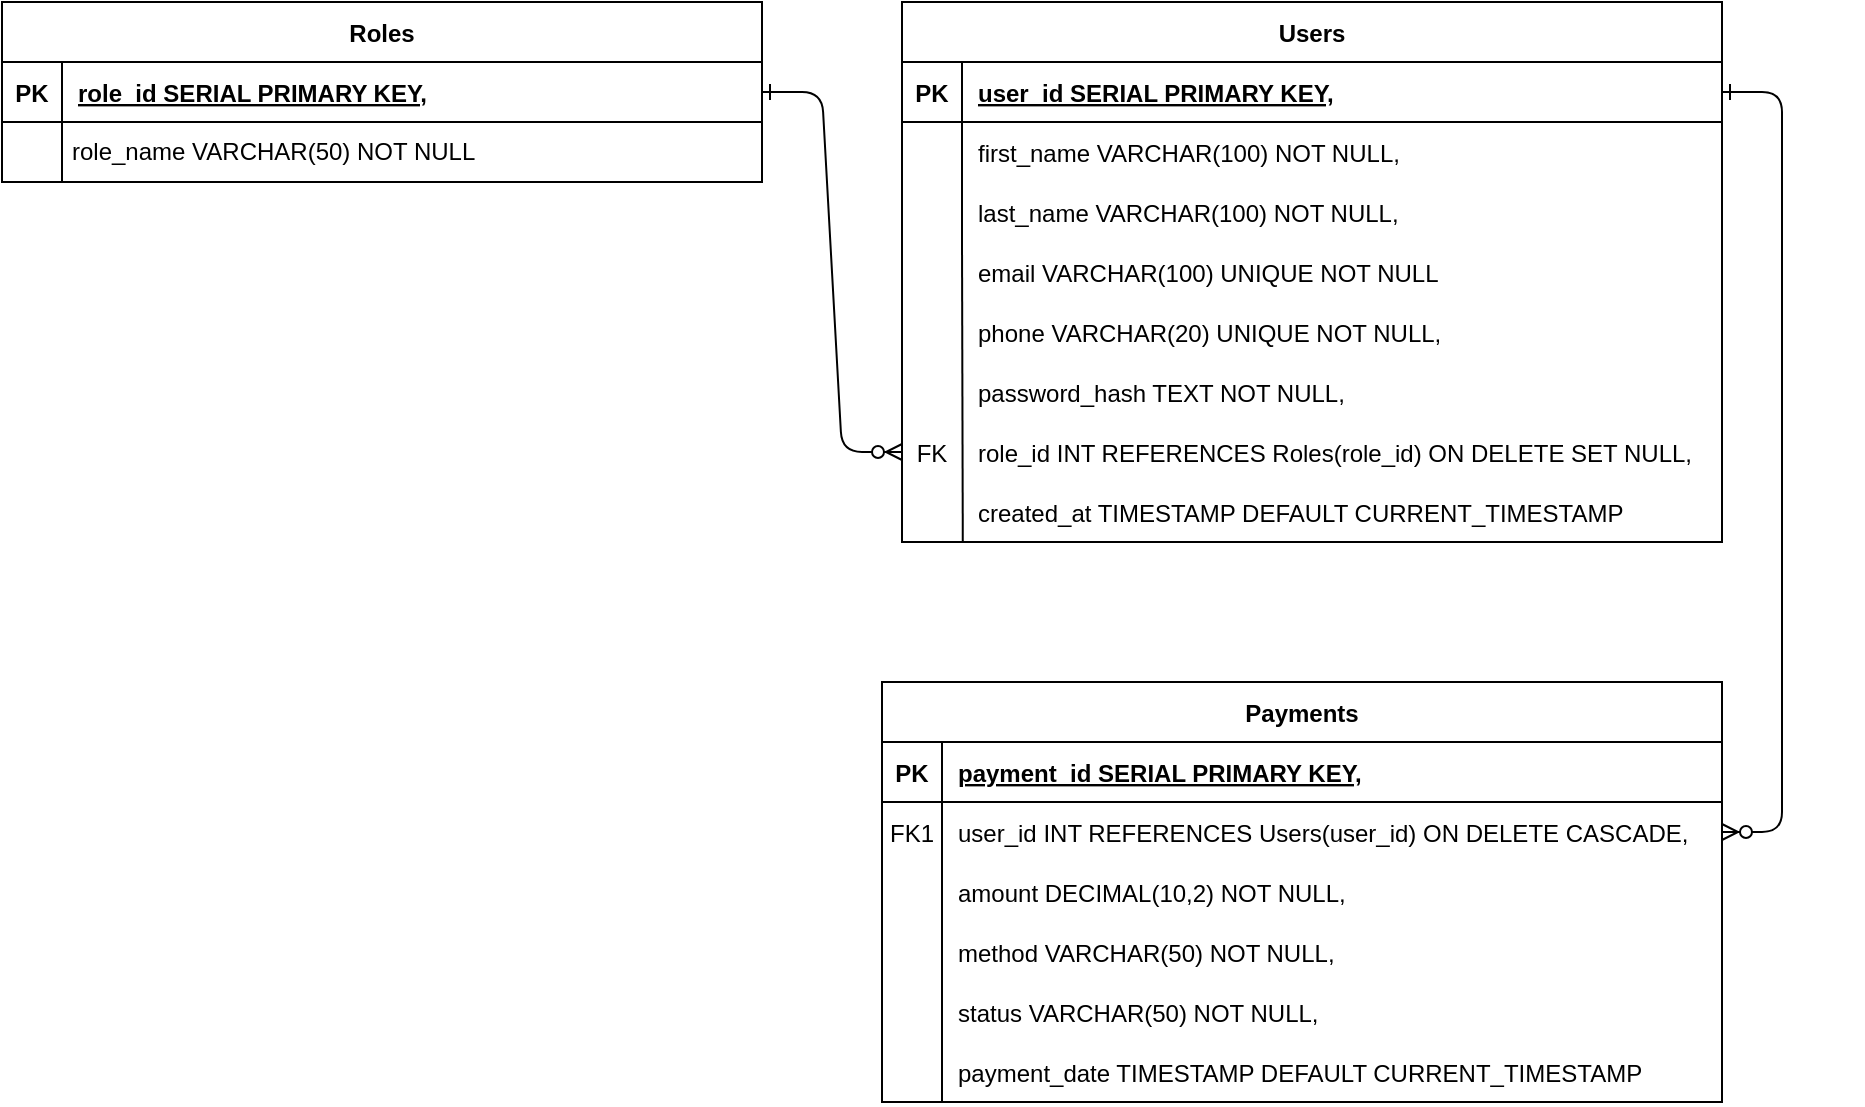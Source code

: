 <mxfile version="26.1.1" pages="3">
  <diagram id="R2lEEEUBdFMjLlhIrx00" name="Page-1">
    <mxGraphModel grid="1" page="1" gridSize="10" guides="1" tooltips="1" connect="1" arrows="1" fold="1" pageScale="1" pageWidth="850" pageHeight="1100" math="0" shadow="0" extFonts="Permanent Marker^https://fonts.googleapis.com/css?family=Permanent+Marker">
      <root>
        <mxCell id="0" />
        <mxCell id="1" parent="0" />
        <mxCell id="C-vyLk0tnHw3VtMMgP7b-2" value="Users" style="shape=table;startSize=30;container=1;collapsible=1;childLayout=tableLayout;fixedRows=1;rowLines=0;fontStyle=1;align=center;resizeLast=1;" parent="1" vertex="1">
          <mxGeometry x="450" y="120" width="410" height="270" as="geometry" />
        </mxCell>
        <mxCell id="C-vyLk0tnHw3VtMMgP7b-3" value="" style="shape=partialRectangle;collapsible=0;dropTarget=0;pointerEvents=0;fillColor=none;points=[[0,0.5],[1,0.5]];portConstraint=eastwest;top=0;left=0;right=0;bottom=1;" parent="C-vyLk0tnHw3VtMMgP7b-2" vertex="1">
          <mxGeometry y="30" width="410" height="30" as="geometry" />
        </mxCell>
        <mxCell id="C-vyLk0tnHw3VtMMgP7b-4" value="PK" style="shape=partialRectangle;overflow=hidden;connectable=0;fillColor=none;top=0;left=0;bottom=0;right=0;fontStyle=1;" parent="C-vyLk0tnHw3VtMMgP7b-3" vertex="1">
          <mxGeometry width="30" height="30" as="geometry">
            <mxRectangle width="30" height="30" as="alternateBounds" />
          </mxGeometry>
        </mxCell>
        <mxCell id="C-vyLk0tnHw3VtMMgP7b-5" value="user_id SERIAL PRIMARY KEY," style="shape=partialRectangle;overflow=hidden;connectable=0;fillColor=none;top=0;left=0;bottom=0;right=0;align=left;spacingLeft=6;fontStyle=5;" parent="C-vyLk0tnHw3VtMMgP7b-3" vertex="1">
          <mxGeometry x="30" width="380" height="30" as="geometry">
            <mxRectangle width="380" height="30" as="alternateBounds" />
          </mxGeometry>
        </mxCell>
        <mxCell id="C-vyLk0tnHw3VtMMgP7b-6" value="" style="shape=partialRectangle;collapsible=0;dropTarget=0;pointerEvents=0;fillColor=none;points=[[0,0.5],[1,0.5]];portConstraint=eastwest;top=0;left=0;right=0;bottom=0;" parent="C-vyLk0tnHw3VtMMgP7b-2" vertex="1">
          <mxGeometry y="60" width="410" height="30" as="geometry" />
        </mxCell>
        <mxCell id="C-vyLk0tnHw3VtMMgP7b-7" value="" style="shape=partialRectangle;overflow=hidden;connectable=0;fillColor=none;top=0;left=0;bottom=0;right=0;" parent="C-vyLk0tnHw3VtMMgP7b-6" vertex="1">
          <mxGeometry width="30" height="30" as="geometry">
            <mxRectangle width="30" height="30" as="alternateBounds" />
          </mxGeometry>
        </mxCell>
        <mxCell id="C-vyLk0tnHw3VtMMgP7b-8" value="first_name VARCHAR(100) NOT NULL," style="shape=partialRectangle;overflow=hidden;connectable=0;fillColor=none;top=0;left=0;bottom=0;right=0;align=left;spacingLeft=6;" parent="C-vyLk0tnHw3VtMMgP7b-6" vertex="1">
          <mxGeometry x="30" width="380" height="30" as="geometry">
            <mxRectangle width="380" height="30" as="alternateBounds" />
          </mxGeometry>
        </mxCell>
        <mxCell id="C-vyLk0tnHw3VtMMgP7b-9" value="" style="shape=partialRectangle;collapsible=0;dropTarget=0;pointerEvents=0;fillColor=none;points=[[0,0.5],[1,0.5]];portConstraint=eastwest;top=0;left=0;right=0;bottom=0;" parent="C-vyLk0tnHw3VtMMgP7b-2" vertex="1">
          <mxGeometry y="90" width="410" height="30" as="geometry" />
        </mxCell>
        <mxCell id="C-vyLk0tnHw3VtMMgP7b-10" value="" style="shape=partialRectangle;overflow=hidden;connectable=0;fillColor=none;top=0;left=0;bottom=0;right=0;" parent="C-vyLk0tnHw3VtMMgP7b-9" vertex="1">
          <mxGeometry width="30" height="30" as="geometry">
            <mxRectangle width="30" height="30" as="alternateBounds" />
          </mxGeometry>
        </mxCell>
        <mxCell id="C-vyLk0tnHw3VtMMgP7b-11" value="last_name VARCHAR(100) NOT NULL," style="shape=partialRectangle;overflow=hidden;connectable=0;fillColor=none;top=0;left=0;bottom=0;right=0;align=left;spacingLeft=6;" parent="C-vyLk0tnHw3VtMMgP7b-9" vertex="1">
          <mxGeometry x="30" width="380" height="30" as="geometry">
            <mxRectangle width="380" height="30" as="alternateBounds" />
          </mxGeometry>
        </mxCell>
        <mxCell id="C-vyLk0tnHw3VtMMgP7b-1" value="" style="edgeStyle=entityRelationEdgeStyle;endArrow=ERzeroToMany;startArrow=ERone;endFill=1;startFill=0;entryX=0;entryY=0.5;entryDx=0;entryDy=0;" parent="1" source="C-vyLk0tnHw3VtMMgP7b-24" target="rl7kcHQ-OkEtYVqvwV8O-12" edge="1">
          <mxGeometry width="100" height="100" relative="1" as="geometry">
            <mxPoint x="340" y="720" as="sourcePoint" />
            <mxPoint x="440" y="620" as="targetPoint" />
          </mxGeometry>
        </mxCell>
        <mxCell id="C-vyLk0tnHw3VtMMgP7b-12" value="" style="edgeStyle=entityRelationEdgeStyle;endArrow=ERzeroToMany;startArrow=ERone;endFill=1;startFill=0;" parent="1" source="C-vyLk0tnHw3VtMMgP7b-3" target="C-vyLk0tnHw3VtMMgP7b-17" edge="1">
          <mxGeometry width="100" height="100" relative="1" as="geometry">
            <mxPoint x="400" y="180" as="sourcePoint" />
            <mxPoint x="460" y="205" as="targetPoint" />
          </mxGeometry>
        </mxCell>
        <mxCell id="C-vyLk0tnHw3VtMMgP7b-13" value="Payments" style="shape=table;startSize=30;container=1;collapsible=1;childLayout=tableLayout;fixedRows=1;rowLines=0;fontStyle=1;align=center;resizeLast=1;" parent="1" vertex="1">
          <mxGeometry x="440" y="460" width="420" height="210" as="geometry" />
        </mxCell>
        <mxCell id="C-vyLk0tnHw3VtMMgP7b-14" value="" style="shape=partialRectangle;collapsible=0;dropTarget=0;pointerEvents=0;fillColor=none;points=[[0,0.5],[1,0.5]];portConstraint=eastwest;top=0;left=0;right=0;bottom=1;" parent="C-vyLk0tnHw3VtMMgP7b-13" vertex="1">
          <mxGeometry y="30" width="420" height="30" as="geometry" />
        </mxCell>
        <mxCell id="C-vyLk0tnHw3VtMMgP7b-15" value="PK" style="shape=partialRectangle;overflow=hidden;connectable=0;fillColor=none;top=0;left=0;bottom=0;right=0;fontStyle=1;" parent="C-vyLk0tnHw3VtMMgP7b-14" vertex="1">
          <mxGeometry width="30" height="30" as="geometry">
            <mxRectangle width="30" height="30" as="alternateBounds" />
          </mxGeometry>
        </mxCell>
        <mxCell id="C-vyLk0tnHw3VtMMgP7b-16" value="payment_id SERIAL PRIMARY KEY," style="shape=partialRectangle;overflow=hidden;connectable=0;fillColor=none;top=0;left=0;bottom=0;right=0;align=left;spacingLeft=6;fontStyle=5;" parent="C-vyLk0tnHw3VtMMgP7b-14" vertex="1">
          <mxGeometry x="30" width="390" height="30" as="geometry">
            <mxRectangle width="390" height="30" as="alternateBounds" />
          </mxGeometry>
        </mxCell>
        <mxCell id="C-vyLk0tnHw3VtMMgP7b-17" value="" style="shape=partialRectangle;collapsible=0;dropTarget=0;pointerEvents=0;fillColor=none;points=[[0,0.5],[1,0.5]];portConstraint=eastwest;top=0;left=0;right=0;bottom=0;" parent="C-vyLk0tnHw3VtMMgP7b-13" vertex="1">
          <mxGeometry y="60" width="420" height="30" as="geometry" />
        </mxCell>
        <mxCell id="C-vyLk0tnHw3VtMMgP7b-18" value="FK1" style="shape=partialRectangle;overflow=hidden;connectable=0;fillColor=none;top=0;left=0;bottom=0;right=0;" parent="C-vyLk0tnHw3VtMMgP7b-17" vertex="1">
          <mxGeometry width="30" height="30" as="geometry">
            <mxRectangle width="30" height="30" as="alternateBounds" />
          </mxGeometry>
        </mxCell>
        <mxCell id="C-vyLk0tnHw3VtMMgP7b-19" value="user_id INT REFERENCES Users(user_id) ON DELETE CASCADE," style="shape=partialRectangle;overflow=hidden;connectable=0;fillColor=none;top=0;left=0;bottom=0;right=0;align=left;spacingLeft=6;" parent="C-vyLk0tnHw3VtMMgP7b-17" vertex="1">
          <mxGeometry x="30" width="390" height="30" as="geometry">
            <mxRectangle width="390" height="30" as="alternateBounds" />
          </mxGeometry>
        </mxCell>
        <mxCell id="C-vyLk0tnHw3VtMMgP7b-20" value="" style="shape=partialRectangle;collapsible=0;dropTarget=0;pointerEvents=0;fillColor=none;points=[[0,0.5],[1,0.5]];portConstraint=eastwest;top=0;left=0;right=0;bottom=0;" parent="C-vyLk0tnHw3VtMMgP7b-13" vertex="1">
          <mxGeometry y="90" width="420" height="30" as="geometry" />
        </mxCell>
        <mxCell id="C-vyLk0tnHw3VtMMgP7b-21" value="" style="shape=partialRectangle;overflow=hidden;connectable=0;fillColor=none;top=0;left=0;bottom=0;right=0;" parent="C-vyLk0tnHw3VtMMgP7b-20" vertex="1">
          <mxGeometry width="30" height="30" as="geometry">
            <mxRectangle width="30" height="30" as="alternateBounds" />
          </mxGeometry>
        </mxCell>
        <mxCell id="C-vyLk0tnHw3VtMMgP7b-22" value="amount DECIMAL(10,2) NOT NULL," style="shape=partialRectangle;overflow=hidden;connectable=0;fillColor=none;top=0;left=0;bottom=0;right=0;align=left;spacingLeft=6;" parent="C-vyLk0tnHw3VtMMgP7b-20" vertex="1">
          <mxGeometry x="30" width="390" height="30" as="geometry">
            <mxRectangle width="390" height="30" as="alternateBounds" />
          </mxGeometry>
        </mxCell>
        <mxCell id="C-vyLk0tnHw3VtMMgP7b-23" value="Roles" style="shape=table;startSize=30;container=1;collapsible=1;childLayout=tableLayout;fixedRows=1;rowLines=0;fontStyle=1;align=center;resizeLast=1;" parent="1" vertex="1">
          <mxGeometry y="120" width="380" height="90" as="geometry" />
        </mxCell>
        <mxCell id="C-vyLk0tnHw3VtMMgP7b-24" value="" style="shape=partialRectangle;collapsible=0;dropTarget=0;pointerEvents=0;fillColor=none;points=[[0,0.5],[1,0.5]];portConstraint=eastwest;top=0;left=0;right=0;bottom=1;" parent="C-vyLk0tnHw3VtMMgP7b-23" vertex="1">
          <mxGeometry y="30" width="380" height="30" as="geometry" />
        </mxCell>
        <mxCell id="C-vyLk0tnHw3VtMMgP7b-25" value="PK" style="shape=partialRectangle;overflow=hidden;connectable=0;fillColor=none;top=0;left=0;bottom=0;right=0;fontStyle=1;" parent="C-vyLk0tnHw3VtMMgP7b-24" vertex="1">
          <mxGeometry width="30" height="30" as="geometry">
            <mxRectangle width="30" height="30" as="alternateBounds" />
          </mxGeometry>
        </mxCell>
        <mxCell id="C-vyLk0tnHw3VtMMgP7b-26" value="role_id SERIAL PRIMARY KEY," style="shape=partialRectangle;overflow=hidden;connectable=0;fillColor=none;top=0;left=0;bottom=0;right=0;align=left;spacingLeft=6;fontStyle=5;" parent="C-vyLk0tnHw3VtMMgP7b-24" vertex="1">
          <mxGeometry x="30" width="350" height="30" as="geometry">
            <mxRectangle width="350" height="30" as="alternateBounds" />
          </mxGeometry>
        </mxCell>
        <mxCell id="C-vyLk0tnHw3VtMMgP7b-27" value="" style="shape=partialRectangle;collapsible=0;dropTarget=0;pointerEvents=0;fillColor=none;points=[[0,0.5],[1,0.5]];portConstraint=eastwest;top=0;left=0;right=0;bottom=0;" parent="C-vyLk0tnHw3VtMMgP7b-23" vertex="1">
          <mxGeometry y="60" width="380" height="30" as="geometry" />
        </mxCell>
        <mxCell id="C-vyLk0tnHw3VtMMgP7b-28" value="" style="shape=partialRectangle;overflow=hidden;connectable=0;fillColor=none;top=0;left=0;bottom=0;right=0;" parent="C-vyLk0tnHw3VtMMgP7b-27" vertex="1">
          <mxGeometry width="30" height="30" as="geometry">
            <mxRectangle width="30" height="30" as="alternateBounds" />
          </mxGeometry>
        </mxCell>
        <mxCell id="C-vyLk0tnHw3VtMMgP7b-29" value="&lt;div&gt;&lt;span style=&quot;background-color: transparent; color: light-dark(rgb(0, 0, 0), rgb(255, 255, 255));&quot;&gt;role_name VARCHAR(50) NOT NULL&lt;/span&gt;&lt;/div&gt;" style="shape=partialRectangle;overflow=hidden;connectable=0;fillColor=none;top=0;left=0;bottom=0;right=0;align=left;spacingLeft=3;labelBackgroundColor=none;verticalAlign=middle;horizontal=1;labelPosition=center;verticalLabelPosition=middle;labelBorderColor=none;textShadow=0;html=1;spacingTop=0;fontFamily=Helvetica;spacing=2;" parent="C-vyLk0tnHw3VtMMgP7b-27" vertex="1">
          <mxGeometry x="30" width="350" height="30" as="geometry">
            <mxRectangle width="350" height="30" as="alternateBounds" />
          </mxGeometry>
        </mxCell>
        <mxCell id="rl7kcHQ-OkEtYVqvwV8O-3" value="" style="shape=partialRectangle;collapsible=0;dropTarget=0;pointerEvents=0;fillColor=none;points=[[0,0.5],[1,0.5]];portConstraint=eastwest;top=0;left=0;right=0;bottom=0;" vertex="1" parent="1">
          <mxGeometry x="450" y="240" width="270" height="30" as="geometry" />
        </mxCell>
        <mxCell id="rl7kcHQ-OkEtYVqvwV8O-4" value="" style="shape=partialRectangle;overflow=hidden;connectable=0;fillColor=none;top=0;left=0;bottom=0;right=0;" vertex="1" parent="rl7kcHQ-OkEtYVqvwV8O-3">
          <mxGeometry width="30" height="30" as="geometry">
            <mxRectangle width="30" height="30" as="alternateBounds" />
          </mxGeometry>
        </mxCell>
        <mxCell id="rl7kcHQ-OkEtYVqvwV8O-5" value="email VARCHAR(100) UNIQUE NOT NULL," style="shape=partialRectangle;overflow=hidden;connectable=0;fillColor=none;top=0;left=0;bottom=0;right=0;align=left;spacingLeft=6;" vertex="1" parent="rl7kcHQ-OkEtYVqvwV8O-3">
          <mxGeometry x="30" width="240" height="30" as="geometry">
            <mxRectangle width="240" height="30" as="alternateBounds" />
          </mxGeometry>
        </mxCell>
        <mxCell id="rl7kcHQ-OkEtYVqvwV8O-6" value="" style="shape=partialRectangle;collapsible=0;dropTarget=0;pointerEvents=0;fillColor=none;points=[[0,0.5],[1,0.5]];portConstraint=eastwest;top=0;left=0;right=0;bottom=0;" vertex="1" parent="1">
          <mxGeometry x="450" y="270" width="270" height="30" as="geometry" />
        </mxCell>
        <mxCell id="rl7kcHQ-OkEtYVqvwV8O-7" value="" style="shape=partialRectangle;overflow=hidden;connectable=0;fillColor=none;top=0;left=0;bottom=0;right=0;" vertex="1" parent="rl7kcHQ-OkEtYVqvwV8O-6">
          <mxGeometry width="30" height="30" as="geometry">
            <mxRectangle width="30" height="30" as="alternateBounds" />
          </mxGeometry>
        </mxCell>
        <mxCell id="rl7kcHQ-OkEtYVqvwV8O-8" value="phone VARCHAR(20) UNIQUE NOT NULL," style="shape=partialRectangle;overflow=hidden;connectable=0;fillColor=none;top=0;left=0;bottom=0;right=0;align=left;spacingLeft=6;" vertex="1" parent="rl7kcHQ-OkEtYVqvwV8O-6">
          <mxGeometry x="30" width="240" height="30" as="geometry">
            <mxRectangle width="240" height="30" as="alternateBounds" />
          </mxGeometry>
        </mxCell>
        <mxCell id="rl7kcHQ-OkEtYVqvwV8O-9" value="" style="shape=partialRectangle;collapsible=0;dropTarget=0;pointerEvents=0;fillColor=none;points=[[0,0.5],[1,0.5]];portConstraint=eastwest;top=0;left=0;right=0;bottom=0;" vertex="1" parent="1">
          <mxGeometry x="450" y="300" width="270" height="30" as="geometry" />
        </mxCell>
        <mxCell id="rl7kcHQ-OkEtYVqvwV8O-10" value="" style="shape=partialRectangle;overflow=hidden;connectable=0;fillColor=none;top=0;left=0;bottom=0;right=0;" vertex="1" parent="rl7kcHQ-OkEtYVqvwV8O-9">
          <mxGeometry width="30" height="30" as="geometry">
            <mxRectangle width="30" height="30" as="alternateBounds" />
          </mxGeometry>
        </mxCell>
        <mxCell id="rl7kcHQ-OkEtYVqvwV8O-11" value="password_hash TEXT NOT NULL," style="shape=partialRectangle;overflow=hidden;connectable=0;fillColor=none;top=0;left=0;bottom=0;right=0;align=left;spacingLeft=6;" vertex="1" parent="rl7kcHQ-OkEtYVqvwV8O-9">
          <mxGeometry x="30" width="240" height="30" as="geometry">
            <mxRectangle width="240" height="30" as="alternateBounds" />
          </mxGeometry>
        </mxCell>
        <mxCell id="rl7kcHQ-OkEtYVqvwV8O-12" value="" style="shape=partialRectangle;collapsible=0;dropTarget=0;pointerEvents=0;fillColor=none;points=[[0,0.5],[1,0.5]];portConstraint=eastwest;top=0;left=0;right=0;bottom=0;" vertex="1" parent="1">
          <mxGeometry x="450" y="330" width="480" height="30" as="geometry" />
        </mxCell>
        <mxCell id="rl7kcHQ-OkEtYVqvwV8O-13" value="FK" style="shape=partialRectangle;overflow=hidden;connectable=0;fillColor=none;top=0;left=0;bottom=0;right=0;" vertex="1" parent="rl7kcHQ-OkEtYVqvwV8O-12">
          <mxGeometry width="30" height="30" as="geometry">
            <mxRectangle width="30" height="30" as="alternateBounds" />
          </mxGeometry>
        </mxCell>
        <mxCell id="rl7kcHQ-OkEtYVqvwV8O-14" value="role_id INT REFERENCES Roles(role_id) ON DELETE SET NULL," style="shape=partialRectangle;overflow=hidden;connectable=0;fillColor=none;top=0;left=0;bottom=0;right=0;align=left;spacingLeft=6;" vertex="1" parent="rl7kcHQ-OkEtYVqvwV8O-12">
          <mxGeometry x="30" width="450" height="30" as="geometry">
            <mxRectangle width="240" height="30" as="alternateBounds" />
          </mxGeometry>
        </mxCell>
        <mxCell id="rl7kcHQ-OkEtYVqvwV8O-15" value="" style="endArrow=none;html=1;rounded=0;exitX=0.08;exitY=1.004;exitDx=0;exitDy=0;exitPerimeter=0;" edge="1" parent="1" source="rl7kcHQ-OkEtYVqvwV8O-16">
          <mxGeometry width="50" height="50" relative="1" as="geometry">
            <mxPoint x="480" y="350" as="sourcePoint" />
            <mxPoint x="480" y="240" as="targetPoint" />
          </mxGeometry>
        </mxCell>
        <mxCell id="rl7kcHQ-OkEtYVqvwV8O-16" value="" style="shape=partialRectangle;collapsible=0;dropTarget=0;pointerEvents=0;fillColor=none;points=[[0,0.5],[1,0.5]];portConstraint=eastwest;top=0;left=0;right=0;bottom=0;" vertex="1" parent="1">
          <mxGeometry x="450" y="360" width="380" height="30" as="geometry" />
        </mxCell>
        <mxCell id="rl7kcHQ-OkEtYVqvwV8O-17" value="" style="shape=partialRectangle;overflow=hidden;connectable=0;fillColor=none;top=0;left=0;bottom=0;right=0;" vertex="1" parent="rl7kcHQ-OkEtYVqvwV8O-16">
          <mxGeometry width="30" height="30" as="geometry">
            <mxRectangle width="30" height="30" as="alternateBounds" />
          </mxGeometry>
        </mxCell>
        <mxCell id="rl7kcHQ-OkEtYVqvwV8O-18" value="created_at TIMESTAMP DEFAULT CURRENT_TIMESTAMP" style="shape=partialRectangle;overflow=hidden;connectable=0;fillColor=none;top=0;left=0;bottom=0;right=0;align=left;spacingLeft=6;" vertex="1" parent="rl7kcHQ-OkEtYVqvwV8O-16">
          <mxGeometry x="30" width="350" height="30" as="geometry">
            <mxRectangle width="240" height="30" as="alternateBounds" />
          </mxGeometry>
        </mxCell>
        <mxCell id="rl7kcHQ-OkEtYVqvwV8O-20" value="" style="shape=partialRectangle;collapsible=0;dropTarget=0;pointerEvents=0;fillColor=none;points=[[0,0.5],[1,0.5]];portConstraint=eastwest;top=0;left=0;right=0;bottom=0;" vertex="1" parent="1">
          <mxGeometry x="440" y="580" width="420" height="30" as="geometry" />
        </mxCell>
        <mxCell id="rl7kcHQ-OkEtYVqvwV8O-21" value="" style="shape=partialRectangle;overflow=hidden;connectable=0;fillColor=none;top=0;left=0;bottom=0;right=0;" vertex="1" parent="rl7kcHQ-OkEtYVqvwV8O-20">
          <mxGeometry width="30" height="30" as="geometry">
            <mxRectangle width="30" height="30" as="alternateBounds" />
          </mxGeometry>
        </mxCell>
        <mxCell id="rl7kcHQ-OkEtYVqvwV8O-22" value="method VARCHAR(50) NOT NULL," style="shape=partialRectangle;overflow=hidden;connectable=0;fillColor=none;top=0;left=0;bottom=0;right=0;align=left;spacingLeft=6;" vertex="1" parent="rl7kcHQ-OkEtYVqvwV8O-20">
          <mxGeometry x="30" width="390" height="30" as="geometry">
            <mxRectangle width="390" height="30" as="alternateBounds" />
          </mxGeometry>
        </mxCell>
        <mxCell id="rl7kcHQ-OkEtYVqvwV8O-23" value="" style="shape=partialRectangle;collapsible=0;dropTarget=0;pointerEvents=0;fillColor=none;points=[[0,0.5],[1,0.5]];portConstraint=eastwest;top=0;left=0;right=0;bottom=0;" vertex="1" parent="1">
          <mxGeometry x="440" y="610" width="420" height="30" as="geometry" />
        </mxCell>
        <mxCell id="rl7kcHQ-OkEtYVqvwV8O-24" value="" style="shape=partialRectangle;overflow=hidden;connectable=0;fillColor=none;top=0;left=0;bottom=0;right=0;" vertex="1" parent="rl7kcHQ-OkEtYVqvwV8O-23">
          <mxGeometry width="30" height="30" as="geometry">
            <mxRectangle width="30" height="30" as="alternateBounds" />
          </mxGeometry>
        </mxCell>
        <mxCell id="rl7kcHQ-OkEtYVqvwV8O-25" value="status VARCHAR(50) NOT NULL," style="shape=partialRectangle;overflow=hidden;connectable=0;fillColor=none;top=0;left=0;bottom=0;right=0;align=left;spacingLeft=6;" vertex="1" parent="rl7kcHQ-OkEtYVqvwV8O-23">
          <mxGeometry x="30" width="390" height="30" as="geometry">
            <mxRectangle width="390" height="30" as="alternateBounds" />
          </mxGeometry>
        </mxCell>
        <mxCell id="rl7kcHQ-OkEtYVqvwV8O-26" value="" style="shape=partialRectangle;collapsible=0;dropTarget=0;pointerEvents=0;fillColor=none;points=[[0,0.5],[1,0.5]];portConstraint=eastwest;top=0;left=0;right=0;bottom=0;" vertex="1" parent="1">
          <mxGeometry x="440" y="640" width="420" height="30" as="geometry" />
        </mxCell>
        <mxCell id="rl7kcHQ-OkEtYVqvwV8O-27" value="" style="shape=partialRectangle;overflow=hidden;connectable=0;fillColor=none;top=0;left=0;bottom=0;right=0;" vertex="1" parent="rl7kcHQ-OkEtYVqvwV8O-26">
          <mxGeometry width="30" height="30" as="geometry">
            <mxRectangle width="30" height="30" as="alternateBounds" />
          </mxGeometry>
        </mxCell>
        <mxCell id="rl7kcHQ-OkEtYVqvwV8O-28" value="payment_date TIMESTAMP DEFAULT CURRENT_TIMESTAMP" style="shape=partialRectangle;overflow=hidden;connectable=0;fillColor=none;top=0;left=0;bottom=0;right=0;align=left;spacingLeft=6;" vertex="1" parent="rl7kcHQ-OkEtYVqvwV8O-26">
          <mxGeometry x="30" width="390" height="30" as="geometry">
            <mxRectangle width="390" height="30" as="alternateBounds" />
          </mxGeometry>
        </mxCell>
        <mxCell id="rl7kcHQ-OkEtYVqvwV8O-29" value="" style="endArrow=none;html=1;rounded=0;" edge="1" parent="1">
          <mxGeometry width="50" height="50" relative="1" as="geometry">
            <mxPoint x="470" y="670" as="sourcePoint" />
            <mxPoint x="470" y="560" as="targetPoint" />
          </mxGeometry>
        </mxCell>
      </root>
    </mxGraphModel>
  </diagram>
  <diagram id="4zgHmYBtjGVN03Uct5AZ" name="Page-2">
    <mxGraphModel dx="1050" dy="522" grid="1" gridSize="10" guides="1" tooltips="1" connect="1" arrows="1" fold="1" page="1" pageScale="1" pageWidth="827" pageHeight="1169" math="0" shadow="0">
      <root>
        <mxCell id="0" />
        <mxCell id="1" parent="0" />
        <mxCell id="jEW2nm_FdFYLdP0DevAF-1" value="EMPLOYEES" style="shape=table;startSize=25;container=1;collapsible=0;childLayout=tableLayout;fixedRows=1;rowLines=1;fontStyle=1;align=center;resizeLast=1;" vertex="1" parent="1">
          <mxGeometry x="20" y="20" width="127" height="113" as="geometry" />
        </mxCell>
        <mxCell id="jEW2nm_FdFYLdP0DevAF-2" style="shape=tableRow;horizontal=0;startSize=0;swimlaneHead=0;swimlaneBody=0;fillColor=none;collapsible=0;dropTarget=0;points=[[0,0.5],[1,0.5]];portConstraint=eastwest;top=0;left=0;right=0;bottom=0;" vertex="1" parent="jEW2nm_FdFYLdP0DevAF-1">
          <mxGeometry y="25" width="127" height="22" as="geometry" />
        </mxCell>
        <mxCell id="jEW2nm_FdFYLdP0DevAF-3" value="int" style="shape=partialRectangle;connectable=0;fillColor=none;top=0;left=0;bottom=0;right=0;align=left;spacingLeft=2;overflow=hidden;fontSize=11;" vertex="1" parent="jEW2nm_FdFYLdP0DevAF-2">
          <mxGeometry width="36" height="22" as="geometry">
            <mxRectangle width="36" height="22" as="alternateBounds" />
          </mxGeometry>
        </mxCell>
        <mxCell id="jEW2nm_FdFYLdP0DevAF-4" value="employee_id" style="shape=partialRectangle;connectable=0;fillColor=none;top=0;left=0;bottom=0;right=0;align=left;spacingLeft=2;overflow=hidden;fontSize=11;" vertex="1" parent="jEW2nm_FdFYLdP0DevAF-2">
          <mxGeometry x="36" width="69" height="22" as="geometry">
            <mxRectangle width="69" height="22" as="alternateBounds" />
          </mxGeometry>
        </mxCell>
        <mxCell id="jEW2nm_FdFYLdP0DevAF-5" value="PK" style="shape=partialRectangle;connectable=0;fillColor=none;top=0;left=0;bottom=0;right=0;align=left;spacingLeft=2;overflow=hidden;fontSize=11;" vertex="1" parent="jEW2nm_FdFYLdP0DevAF-2">
          <mxGeometry x="105" width="22" height="22" as="geometry">
            <mxRectangle width="22" height="22" as="alternateBounds" />
          </mxGeometry>
        </mxCell>
        <mxCell id="jEW2nm_FdFYLdP0DevAF-6" style="shape=tableRow;horizontal=0;startSize=0;swimlaneHead=0;swimlaneBody=0;fillColor=none;collapsible=0;dropTarget=0;points=[[0,0.5],[1,0.5]];portConstraint=eastwest;top=0;left=0;right=0;bottom=0;" vertex="1" parent="jEW2nm_FdFYLdP0DevAF-1">
          <mxGeometry y="47" width="127" height="22" as="geometry" />
        </mxCell>
        <mxCell id="jEW2nm_FdFYLdP0DevAF-7" value="varchar" style="shape=partialRectangle;connectable=0;fillColor=none;top=0;left=0;bottom=0;right=0;align=left;spacingLeft=2;overflow=hidden;fontSize=11;" vertex="1" parent="jEW2nm_FdFYLdP0DevAF-6">
          <mxGeometry width="36" height="22" as="geometry">
            <mxRectangle width="36" height="22" as="alternateBounds" />
          </mxGeometry>
        </mxCell>
        <mxCell id="jEW2nm_FdFYLdP0DevAF-8" value="first_name" style="shape=partialRectangle;connectable=0;fillColor=none;top=0;left=0;bottom=0;right=0;align=left;spacingLeft=2;overflow=hidden;fontSize=11;" vertex="1" parent="jEW2nm_FdFYLdP0DevAF-6">
          <mxGeometry x="36" width="69" height="22" as="geometry">
            <mxRectangle width="69" height="22" as="alternateBounds" />
          </mxGeometry>
        </mxCell>
        <mxCell id="jEW2nm_FdFYLdP0DevAF-9" value="" style="shape=partialRectangle;connectable=0;fillColor=none;top=0;left=0;bottom=0;right=0;align=left;spacingLeft=2;overflow=hidden;fontSize=11;" vertex="1" parent="jEW2nm_FdFYLdP0DevAF-6">
          <mxGeometry x="105" width="22" height="22" as="geometry">
            <mxRectangle width="22" height="22" as="alternateBounds" />
          </mxGeometry>
        </mxCell>
        <mxCell id="jEW2nm_FdFYLdP0DevAF-10" style="shape=tableRow;horizontal=0;startSize=0;swimlaneHead=0;swimlaneBody=0;fillColor=none;collapsible=0;dropTarget=0;points=[[0,0.5],[1,0.5]];portConstraint=eastwest;top=0;left=0;right=0;bottom=0;" vertex="1" parent="jEW2nm_FdFYLdP0DevAF-1">
          <mxGeometry y="69" width="127" height="22" as="geometry" />
        </mxCell>
        <mxCell id="jEW2nm_FdFYLdP0DevAF-11" value="varchar" style="shape=partialRectangle;connectable=0;fillColor=none;top=0;left=0;bottom=0;right=0;align=left;spacingLeft=2;overflow=hidden;fontSize=11;" vertex="1" parent="jEW2nm_FdFYLdP0DevAF-10">
          <mxGeometry width="36" height="22" as="geometry">
            <mxRectangle width="36" height="22" as="alternateBounds" />
          </mxGeometry>
        </mxCell>
        <mxCell id="jEW2nm_FdFYLdP0DevAF-12" value="last_name" style="shape=partialRectangle;connectable=0;fillColor=none;top=0;left=0;bottom=0;right=0;align=left;spacingLeft=2;overflow=hidden;fontSize=11;" vertex="1" parent="jEW2nm_FdFYLdP0DevAF-10">
          <mxGeometry x="36" width="69" height="22" as="geometry">
            <mxRectangle width="69" height="22" as="alternateBounds" />
          </mxGeometry>
        </mxCell>
        <mxCell id="jEW2nm_FdFYLdP0DevAF-13" value="" style="shape=partialRectangle;connectable=0;fillColor=none;top=0;left=0;bottom=0;right=0;align=left;spacingLeft=2;overflow=hidden;fontSize=11;" vertex="1" parent="jEW2nm_FdFYLdP0DevAF-10">
          <mxGeometry x="105" width="22" height="22" as="geometry">
            <mxRectangle width="22" height="22" as="alternateBounds" />
          </mxGeometry>
        </mxCell>
        <mxCell id="jEW2nm_FdFYLdP0DevAF-14" style="shape=tableRow;horizontal=0;startSize=0;swimlaneHead=0;swimlaneBody=0;fillColor=none;collapsible=0;dropTarget=0;points=[[0,0.5],[1,0.5]];portConstraint=eastwest;top=0;left=0;right=0;bottom=0;" vertex="1" parent="jEW2nm_FdFYLdP0DevAF-1">
          <mxGeometry y="91" width="127" height="22" as="geometry" />
        </mxCell>
        <mxCell id="jEW2nm_FdFYLdP0DevAF-15" value="varchar" style="shape=partialRectangle;connectable=0;fillColor=none;top=0;left=0;bottom=0;right=0;align=left;spacingLeft=2;overflow=hidden;fontSize=11;" vertex="1" parent="jEW2nm_FdFYLdP0DevAF-14">
          <mxGeometry width="36" height="22" as="geometry">
            <mxRectangle width="36" height="22" as="alternateBounds" />
          </mxGeometry>
        </mxCell>
        <mxCell id="jEW2nm_FdFYLdP0DevAF-16" value="department" style="shape=partialRectangle;connectable=0;fillColor=none;top=0;left=0;bottom=0;right=0;align=left;spacingLeft=2;overflow=hidden;fontSize=11;" vertex="1" parent="jEW2nm_FdFYLdP0DevAF-14">
          <mxGeometry x="36" width="69" height="22" as="geometry">
            <mxRectangle width="69" height="22" as="alternateBounds" />
          </mxGeometry>
        </mxCell>
        <mxCell id="jEW2nm_FdFYLdP0DevAF-17" value="" style="shape=partialRectangle;connectable=0;fillColor=none;top=0;left=0;bottom=0;right=0;align=left;spacingLeft=2;overflow=hidden;fontSize=11;" vertex="1" parent="jEW2nm_FdFYLdP0DevAF-14">
          <mxGeometry x="105" width="22" height="22" as="geometry">
            <mxRectangle width="22" height="22" as="alternateBounds" />
          </mxGeometry>
        </mxCell>
        <mxCell id="jEW2nm_FdFYLdP0DevAF-18" value="BUSINESS_TRIPS" style="shape=table;startSize=25;container=1;collapsible=0;childLayout=tableLayout;fixedRows=1;rowLines=1;fontStyle=1;align=center;resizeLast=1;" vertex="1" parent="1">
          <mxGeometry x="137" y="232" width="136" height="135" as="geometry" />
        </mxCell>
        <mxCell id="jEW2nm_FdFYLdP0DevAF-19" style="shape=tableRow;horizontal=0;startSize=0;swimlaneHead=0;swimlaneBody=0;fillColor=none;collapsible=0;dropTarget=0;points=[[0,0.5],[1,0.5]];portConstraint=eastwest;top=0;left=0;right=0;bottom=0;" vertex="1" parent="jEW2nm_FdFYLdP0DevAF-18">
          <mxGeometry y="25" width="136" height="22" as="geometry" />
        </mxCell>
        <mxCell id="jEW2nm_FdFYLdP0DevAF-20" value="int" style="shape=partialRectangle;connectable=0;fillColor=none;top=0;left=0;bottom=0;right=0;align=left;spacingLeft=2;overflow=hidden;fontSize=11;" vertex="1" parent="jEW2nm_FdFYLdP0DevAF-19">
          <mxGeometry width="24" height="22" as="geometry">
            <mxRectangle width="24" height="22" as="alternateBounds" />
          </mxGeometry>
        </mxCell>
        <mxCell id="jEW2nm_FdFYLdP0DevAF-21" value="trip_id" style="shape=partialRectangle;connectable=0;fillColor=none;top=0;left=0;bottom=0;right=0;align=left;spacingLeft=2;overflow=hidden;fontSize=11;" vertex="1" parent="jEW2nm_FdFYLdP0DevAF-19">
          <mxGeometry x="24" width="90" height="22" as="geometry">
            <mxRectangle width="90" height="22" as="alternateBounds" />
          </mxGeometry>
        </mxCell>
        <mxCell id="jEW2nm_FdFYLdP0DevAF-22" value="PK" style="shape=partialRectangle;connectable=0;fillColor=none;top=0;left=0;bottom=0;right=0;align=left;spacingLeft=2;overflow=hidden;fontSize=11;" vertex="1" parent="jEW2nm_FdFYLdP0DevAF-19">
          <mxGeometry x="114" width="22" height="22" as="geometry">
            <mxRectangle width="22" height="22" as="alternateBounds" />
          </mxGeometry>
        </mxCell>
        <mxCell id="jEW2nm_FdFYLdP0DevAF-23" style="shape=tableRow;horizontal=0;startSize=0;swimlaneHead=0;swimlaneBody=0;fillColor=none;collapsible=0;dropTarget=0;points=[[0,0.5],[1,0.5]];portConstraint=eastwest;top=0;left=0;right=0;bottom=0;" vertex="1" parent="jEW2nm_FdFYLdP0DevAF-18">
          <mxGeometry y="47" width="136" height="22" as="geometry" />
        </mxCell>
        <mxCell id="jEW2nm_FdFYLdP0DevAF-24" value="int" style="shape=partialRectangle;connectable=0;fillColor=none;top=0;left=0;bottom=0;right=0;align=left;spacingLeft=2;overflow=hidden;fontSize=11;" vertex="1" parent="jEW2nm_FdFYLdP0DevAF-23">
          <mxGeometry width="24" height="22" as="geometry">
            <mxRectangle width="24" height="22" as="alternateBounds" />
          </mxGeometry>
        </mxCell>
        <mxCell id="jEW2nm_FdFYLdP0DevAF-25" value="employee_id" style="shape=partialRectangle;connectable=0;fillColor=none;top=0;left=0;bottom=0;right=0;align=left;spacingLeft=2;overflow=hidden;fontSize=11;" vertex="1" parent="jEW2nm_FdFYLdP0DevAF-23">
          <mxGeometry x="24" width="90" height="22" as="geometry">
            <mxRectangle width="90" height="22" as="alternateBounds" />
          </mxGeometry>
        </mxCell>
        <mxCell id="jEW2nm_FdFYLdP0DevAF-26" value="FK" style="shape=partialRectangle;connectable=0;fillColor=none;top=0;left=0;bottom=0;right=0;align=left;spacingLeft=2;overflow=hidden;fontSize=11;" vertex="1" parent="jEW2nm_FdFYLdP0DevAF-23">
          <mxGeometry x="114" width="22" height="22" as="geometry">
            <mxRectangle width="22" height="22" as="alternateBounds" />
          </mxGeometry>
        </mxCell>
        <mxCell id="jEW2nm_FdFYLdP0DevAF-27" style="shape=tableRow;horizontal=0;startSize=0;swimlaneHead=0;swimlaneBody=0;fillColor=none;collapsible=0;dropTarget=0;points=[[0,0.5],[1,0.5]];portConstraint=eastwest;top=0;left=0;right=0;bottom=0;" vertex="1" parent="jEW2nm_FdFYLdP0DevAF-18">
          <mxGeometry y="69" width="136" height="22" as="geometry" />
        </mxCell>
        <mxCell id="jEW2nm_FdFYLdP0DevAF-28" value="date" style="shape=partialRectangle;connectable=0;fillColor=none;top=0;left=0;bottom=0;right=0;align=left;spacingLeft=2;overflow=hidden;fontSize=11;" vertex="1" parent="jEW2nm_FdFYLdP0DevAF-27">
          <mxGeometry width="24" height="22" as="geometry">
            <mxRectangle width="24" height="22" as="alternateBounds" />
          </mxGeometry>
        </mxCell>
        <mxCell id="jEW2nm_FdFYLdP0DevAF-29" value="start_date" style="shape=partialRectangle;connectable=0;fillColor=none;top=0;left=0;bottom=0;right=0;align=left;spacingLeft=2;overflow=hidden;fontSize=11;" vertex="1" parent="jEW2nm_FdFYLdP0DevAF-27">
          <mxGeometry x="24" width="90" height="22" as="geometry">
            <mxRectangle width="90" height="22" as="alternateBounds" />
          </mxGeometry>
        </mxCell>
        <mxCell id="jEW2nm_FdFYLdP0DevAF-30" value="" style="shape=partialRectangle;connectable=0;fillColor=none;top=0;left=0;bottom=0;right=0;align=left;spacingLeft=2;overflow=hidden;fontSize=11;" vertex="1" parent="jEW2nm_FdFYLdP0DevAF-27">
          <mxGeometry x="114" width="22" height="22" as="geometry">
            <mxRectangle width="22" height="22" as="alternateBounds" />
          </mxGeometry>
        </mxCell>
        <mxCell id="jEW2nm_FdFYLdP0DevAF-31" style="shape=tableRow;horizontal=0;startSize=0;swimlaneHead=0;swimlaneBody=0;fillColor=none;collapsible=0;dropTarget=0;points=[[0,0.5],[1,0.5]];portConstraint=eastwest;top=0;left=0;right=0;bottom=0;" vertex="1" parent="jEW2nm_FdFYLdP0DevAF-18">
          <mxGeometry y="91" width="136" height="22" as="geometry" />
        </mxCell>
        <mxCell id="jEW2nm_FdFYLdP0DevAF-32" value="date" style="shape=partialRectangle;connectable=0;fillColor=none;top=0;left=0;bottom=0;right=0;align=left;spacingLeft=2;overflow=hidden;fontSize=11;" vertex="1" parent="jEW2nm_FdFYLdP0DevAF-31">
          <mxGeometry width="24" height="22" as="geometry">
            <mxRectangle width="24" height="22" as="alternateBounds" />
          </mxGeometry>
        </mxCell>
        <mxCell id="jEW2nm_FdFYLdP0DevAF-33" value="end_date" style="shape=partialRectangle;connectable=0;fillColor=none;top=0;left=0;bottom=0;right=0;align=left;spacingLeft=2;overflow=hidden;fontSize=11;" vertex="1" parent="jEW2nm_FdFYLdP0DevAF-31">
          <mxGeometry x="24" width="90" height="22" as="geometry">
            <mxRectangle width="90" height="22" as="alternateBounds" />
          </mxGeometry>
        </mxCell>
        <mxCell id="jEW2nm_FdFYLdP0DevAF-34" value="" style="shape=partialRectangle;connectable=0;fillColor=none;top=0;left=0;bottom=0;right=0;align=left;spacingLeft=2;overflow=hidden;fontSize=11;" vertex="1" parent="jEW2nm_FdFYLdP0DevAF-31">
          <mxGeometry x="114" width="22" height="22" as="geometry">
            <mxRectangle width="22" height="22" as="alternateBounds" />
          </mxGeometry>
        </mxCell>
        <mxCell id="jEW2nm_FdFYLdP0DevAF-35" style="shape=tableRow;horizontal=0;startSize=0;swimlaneHead=0;swimlaneBody=0;fillColor=none;collapsible=0;dropTarget=0;points=[[0,0.5],[1,0.5]];portConstraint=eastwest;top=0;left=0;right=0;bottom=0;" vertex="1" parent="jEW2nm_FdFYLdP0DevAF-18">
          <mxGeometry y="113" width="136" height="22" as="geometry" />
        </mxCell>
        <mxCell id="jEW2nm_FdFYLdP0DevAF-36" value="int" style="shape=partialRectangle;connectable=0;fillColor=none;top=0;left=0;bottom=0;right=0;align=left;spacingLeft=2;overflow=hidden;fontSize=11;" vertex="1" parent="jEW2nm_FdFYLdP0DevAF-35">
          <mxGeometry width="24" height="22" as="geometry">
            <mxRectangle width="24" height="22" as="alternateBounds" />
          </mxGeometry>
        </mxCell>
        <mxCell id="jEW2nm_FdFYLdP0DevAF-37" value="organization_id" style="shape=partialRectangle;connectable=0;fillColor=none;top=0;left=0;bottom=0;right=0;align=left;spacingLeft=2;overflow=hidden;fontSize=11;" vertex="1" parent="jEW2nm_FdFYLdP0DevAF-35">
          <mxGeometry x="24" width="90" height="22" as="geometry">
            <mxRectangle width="90" height="22" as="alternateBounds" />
          </mxGeometry>
        </mxCell>
        <mxCell id="jEW2nm_FdFYLdP0DevAF-38" value="FK" style="shape=partialRectangle;connectable=0;fillColor=none;top=0;left=0;bottom=0;right=0;align=left;spacingLeft=2;overflow=hidden;fontSize=11;" vertex="1" parent="jEW2nm_FdFYLdP0DevAF-35">
          <mxGeometry x="114" width="22" height="22" as="geometry">
            <mxRectangle width="22" height="22" as="alternateBounds" />
          </mxGeometry>
        </mxCell>
        <mxCell id="jEW2nm_FdFYLdP0DevAF-39" value="ORGANIZATIONS" style="shape=table;startSize=25;container=1;collapsible=0;childLayout=tableLayout;fixedRows=1;rowLines=1;fontStyle=1;align=center;resizeLast=1;" vertex="1" parent="1">
          <mxGeometry x="248" y="31" width="160" height="91" as="geometry" />
        </mxCell>
        <mxCell id="jEW2nm_FdFYLdP0DevAF-40" style="shape=tableRow;horizontal=0;startSize=0;swimlaneHead=0;swimlaneBody=0;fillColor=none;collapsible=0;dropTarget=0;points=[[0,0.5],[1,0.5]];portConstraint=eastwest;top=0;left=0;right=0;bottom=0;" vertex="1" parent="jEW2nm_FdFYLdP0DevAF-39">
          <mxGeometry y="25" width="160" height="22" as="geometry" />
        </mxCell>
        <mxCell id="jEW2nm_FdFYLdP0DevAF-41" value="int" style="shape=partialRectangle;connectable=0;fillColor=none;top=0;left=0;bottom=0;right=0;align=left;spacingLeft=2;overflow=hidden;fontSize=11;" vertex="1" parent="jEW2nm_FdFYLdP0DevAF-40">
          <mxGeometry width="36" height="22" as="geometry">
            <mxRectangle width="36" height="22" as="alternateBounds" />
          </mxGeometry>
        </mxCell>
        <mxCell id="jEW2nm_FdFYLdP0DevAF-42" value="organization_id" style="shape=partialRectangle;connectable=0;fillColor=none;top=0;left=0;bottom=0;right=0;align=left;spacingLeft=2;overflow=hidden;fontSize=11;" vertex="1" parent="jEW2nm_FdFYLdP0DevAF-40">
          <mxGeometry x="36" width="102" height="22" as="geometry">
            <mxRectangle width="102" height="22" as="alternateBounds" />
          </mxGeometry>
        </mxCell>
        <mxCell id="jEW2nm_FdFYLdP0DevAF-43" value="PK" style="shape=partialRectangle;connectable=0;fillColor=none;top=0;left=0;bottom=0;right=0;align=left;spacingLeft=2;overflow=hidden;fontSize=11;" vertex="1" parent="jEW2nm_FdFYLdP0DevAF-40">
          <mxGeometry x="138" width="22" height="22" as="geometry">
            <mxRectangle width="22" height="22" as="alternateBounds" />
          </mxGeometry>
        </mxCell>
        <mxCell id="jEW2nm_FdFYLdP0DevAF-44" style="shape=tableRow;horizontal=0;startSize=0;swimlaneHead=0;swimlaneBody=0;fillColor=none;collapsible=0;dropTarget=0;points=[[0,0.5],[1,0.5]];portConstraint=eastwest;top=0;left=0;right=0;bottom=0;" vertex="1" parent="jEW2nm_FdFYLdP0DevAF-39">
          <mxGeometry y="47" width="160" height="22" as="geometry" />
        </mxCell>
        <mxCell id="jEW2nm_FdFYLdP0DevAF-45" value="varchar" style="shape=partialRectangle;connectable=0;fillColor=none;top=0;left=0;bottom=0;right=0;align=left;spacingLeft=2;overflow=hidden;fontSize=11;" vertex="1" parent="jEW2nm_FdFYLdP0DevAF-44">
          <mxGeometry width="36" height="22" as="geometry">
            <mxRectangle width="36" height="22" as="alternateBounds" />
          </mxGeometry>
        </mxCell>
        <mxCell id="jEW2nm_FdFYLdP0DevAF-46" value="organization_name" style="shape=partialRectangle;connectable=0;fillColor=none;top=0;left=0;bottom=0;right=0;align=left;spacingLeft=2;overflow=hidden;fontSize=11;" vertex="1" parent="jEW2nm_FdFYLdP0DevAF-44">
          <mxGeometry x="36" width="102" height="22" as="geometry">
            <mxRectangle width="102" height="22" as="alternateBounds" />
          </mxGeometry>
        </mxCell>
        <mxCell id="jEW2nm_FdFYLdP0DevAF-47" value="" style="shape=partialRectangle;connectable=0;fillColor=none;top=0;left=0;bottom=0;right=0;align=left;spacingLeft=2;overflow=hidden;fontSize=11;" vertex="1" parent="jEW2nm_FdFYLdP0DevAF-44">
          <mxGeometry x="138" width="22" height="22" as="geometry">
            <mxRectangle width="22" height="22" as="alternateBounds" />
          </mxGeometry>
        </mxCell>
        <mxCell id="jEW2nm_FdFYLdP0DevAF-48" style="shape=tableRow;horizontal=0;startSize=0;swimlaneHead=0;swimlaneBody=0;fillColor=none;collapsible=0;dropTarget=0;points=[[0,0.5],[1,0.5]];portConstraint=eastwest;top=0;left=0;right=0;bottom=0;" vertex="1" parent="jEW2nm_FdFYLdP0DevAF-39">
          <mxGeometry y="69" width="160" height="22" as="geometry" />
        </mxCell>
        <mxCell id="jEW2nm_FdFYLdP0DevAF-49" value="int" style="shape=partialRectangle;connectable=0;fillColor=none;top=0;left=0;bottom=0;right=0;align=left;spacingLeft=2;overflow=hidden;fontSize=11;" vertex="1" parent="jEW2nm_FdFYLdP0DevAF-48">
          <mxGeometry width="36" height="22" as="geometry">
            <mxRectangle width="36" height="22" as="alternateBounds" />
          </mxGeometry>
        </mxCell>
        <mxCell id="jEW2nm_FdFYLdP0DevAF-50" value="city_id" style="shape=partialRectangle;connectable=0;fillColor=none;top=0;left=0;bottom=0;right=0;align=left;spacingLeft=2;overflow=hidden;fontSize=11;" vertex="1" parent="jEW2nm_FdFYLdP0DevAF-48">
          <mxGeometry x="36" width="102" height="22" as="geometry">
            <mxRectangle width="102" height="22" as="alternateBounds" />
          </mxGeometry>
        </mxCell>
        <mxCell id="jEW2nm_FdFYLdP0DevAF-51" value="FK" style="shape=partialRectangle;connectable=0;fillColor=none;top=0;left=0;bottom=0;right=0;align=left;spacingLeft=2;overflow=hidden;fontSize=11;" vertex="1" parent="jEW2nm_FdFYLdP0DevAF-48">
          <mxGeometry x="138" width="22" height="22" as="geometry">
            <mxRectangle width="22" height="22" as="alternateBounds" />
          </mxGeometry>
        </mxCell>
        <mxCell id="jEW2nm_FdFYLdP0DevAF-52" value="" style="startArrow=ERmandOne;startSize=10;;endArrow=ERzeroToMany;endSize=10;;exitX=1;exitY=0.5;entryX=0;entryY=0.5;rounded=0;edgeStyle=orthogonalEdgeStyle;exitDx=0;exitDy=0;entryDx=0;entryDy=0;" edge="1" parent="1" source="jEW2nm_FdFYLdP0DevAF-2" target="jEW2nm_FdFYLdP0DevAF-23">
          <mxGeometry relative="1" as="geometry" />
        </mxCell>
        <mxCell id="jEW2nm_FdFYLdP0DevAF-53" value="" style="startArrow=ERmandOne;startSize=10;;endArrow=ERzeroToMany;endSize=10;;exitX=0;exitY=0.5;entryX=1;entryY=0.5;rounded=0;edgeStyle=orthogonalEdgeStyle;exitDx=0;exitDy=0;entryDx=0;entryDy=0;" edge="1" parent="1" source="jEW2nm_FdFYLdP0DevAF-40" target="jEW2nm_FdFYLdP0DevAF-35">
          <mxGeometry relative="1" as="geometry" />
        </mxCell>
        <mxCell id="jEW2nm_FdFYLdP0DevAF-54" value="city" style="shape=table;startSize=25;container=1;collapsible=0;childLayout=tableLayout;fixedRows=1;rowLines=1;fontStyle=1;align=center;resizeLast=1;" vertex="1" parent="1">
          <mxGeometry x="520" y="31" width="160" height="69" as="geometry" />
        </mxCell>
        <mxCell id="jEW2nm_FdFYLdP0DevAF-55" style="shape=tableRow;horizontal=0;startSize=0;swimlaneHead=0;swimlaneBody=0;fillColor=none;collapsible=0;dropTarget=0;points=[[0,0.5],[1,0.5]];portConstraint=eastwest;top=0;left=0;right=0;bottom=0;" vertex="1" parent="jEW2nm_FdFYLdP0DevAF-54">
          <mxGeometry y="25" width="160" height="22" as="geometry" />
        </mxCell>
        <mxCell id="jEW2nm_FdFYLdP0DevAF-56" value="int" style="shape=partialRectangle;connectable=0;fillColor=none;top=0;left=0;bottom=0;right=0;align=left;spacingLeft=2;overflow=hidden;fontSize=11;" vertex="1" parent="jEW2nm_FdFYLdP0DevAF-55">
          <mxGeometry width="50" height="22" as="geometry">
            <mxRectangle width="50" height="22" as="alternateBounds" />
          </mxGeometry>
        </mxCell>
        <mxCell id="jEW2nm_FdFYLdP0DevAF-57" value="city_id" style="shape=partialRectangle;connectable=0;fillColor=none;top=0;left=0;bottom=0;right=0;align=left;spacingLeft=2;overflow=hidden;fontSize=11;" vertex="1" parent="jEW2nm_FdFYLdP0DevAF-55">
          <mxGeometry x="50" width="88" height="22" as="geometry">
            <mxRectangle width="88" height="22" as="alternateBounds" />
          </mxGeometry>
        </mxCell>
        <mxCell id="jEW2nm_FdFYLdP0DevAF-58" value="PK" style="shape=partialRectangle;connectable=0;fillColor=none;top=0;left=0;bottom=0;right=0;align=left;spacingLeft=2;overflow=hidden;fontSize=11;" vertex="1" parent="jEW2nm_FdFYLdP0DevAF-55">
          <mxGeometry x="138" width="22" height="22" as="geometry">
            <mxRectangle width="22" height="22" as="alternateBounds" />
          </mxGeometry>
        </mxCell>
        <mxCell id="jEW2nm_FdFYLdP0DevAF-59" style="shape=tableRow;horizontal=0;startSize=0;swimlaneHead=0;swimlaneBody=0;fillColor=none;collapsible=0;dropTarget=0;points=[[0,0.5],[1,0.5]];portConstraint=eastwest;top=0;left=0;right=0;bottom=0;" vertex="1" parent="jEW2nm_FdFYLdP0DevAF-54">
          <mxGeometry y="47" width="160" height="22" as="geometry" />
        </mxCell>
        <mxCell id="jEW2nm_FdFYLdP0DevAF-60" value="varchar" style="shape=partialRectangle;connectable=0;fillColor=none;top=0;left=0;bottom=0;right=0;align=left;spacingLeft=2;overflow=hidden;fontSize=11;" vertex="1" parent="jEW2nm_FdFYLdP0DevAF-59">
          <mxGeometry width="50" height="22" as="geometry">
            <mxRectangle width="50" height="22" as="alternateBounds" />
          </mxGeometry>
        </mxCell>
        <mxCell id="jEW2nm_FdFYLdP0DevAF-61" value="city_name" style="shape=partialRectangle;connectable=0;fillColor=none;top=0;left=0;bottom=0;right=0;align=left;spacingLeft=2;overflow=hidden;fontSize=11;" vertex="1" parent="jEW2nm_FdFYLdP0DevAF-59">
          <mxGeometry x="50" width="88" height="22" as="geometry">
            <mxRectangle width="88" height="22" as="alternateBounds" />
          </mxGeometry>
        </mxCell>
        <mxCell id="jEW2nm_FdFYLdP0DevAF-62" value="" style="shape=partialRectangle;connectable=0;fillColor=none;top=0;left=0;bottom=0;right=0;align=left;spacingLeft=2;overflow=hidden;fontSize=11;" vertex="1" parent="jEW2nm_FdFYLdP0DevAF-59">
          <mxGeometry x="138" width="22" height="22" as="geometry">
            <mxRectangle width="22" height="22" as="alternateBounds" />
          </mxGeometry>
        </mxCell>
        <mxCell id="jEW2nm_FdFYLdP0DevAF-67" value="" style="startArrow=ERmandOne;startSize=10;;endArrow=ERzeroToMany;endSize=10;;exitX=0;exitY=0.5;entryX=1;entryY=0.5;rounded=0;exitDx=0;exitDy=0;entryDx=0;entryDy=0;edgeStyle=orthogonalEdgeStyle;" edge="1" parent="1" source="jEW2nm_FdFYLdP0DevAF-55" target="jEW2nm_FdFYLdP0DevAF-48">
          <mxGeometry relative="1" as="geometry">
            <mxPoint x="503" y="70" as="sourcePoint" />
            <mxPoint x="450" y="180" as="targetPoint" />
          </mxGeometry>
        </mxCell>
      </root>
    </mxGraphModel>
  </diagram>
  <diagram id="WSUTEsgpdOBZseWzE-Vu" name="Page-3">
    <mxGraphModel dx="1050" dy="522" grid="1" gridSize="10" guides="1" tooltips="1" connect="1" arrows="1" fold="1" page="1" pageScale="1" pageWidth="827" pageHeight="1169" math="0" shadow="0">
      <root>
        <mxCell id="0" />
        <mxCell id="1" parent="0" />
        <mxCell id="mNxEubr9hVeVCbiRYcmC-2" value="STUDENTS" style="shape=table;startSize=25;container=1;collapsible=0;childLayout=tableLayout;fixedRows=1;rowLines=1;fontStyle=1;align=center;resizeLast=1;" vertex="1" parent="1">
          <mxGeometry x="20" y="161" width="100" height="68" as="geometry" />
        </mxCell>
        <mxCell id="mNxEubr9hVeVCbiRYcmC-3" style="shape=tableRow;horizontal=0;startSize=0;swimlaneHead=0;swimlaneBody=0;fillColor=none;collapsible=0;dropTarget=0;points=[[0,0.5],[1,0.5]];portConstraint=eastwest;top=0;left=0;right=0;bottom=0;" vertex="1" parent="mNxEubr9hVeVCbiRYcmC-2">
          <mxGeometry y="25" width="100" height="21" as="geometry" />
        </mxCell>
        <mxCell id="mNxEubr9hVeVCbiRYcmC-4" value="int" style="shape=partialRectangle;connectable=0;fillColor=none;top=0;left=0;bottom=0;right=0;align=left;spacingLeft=2;overflow=hidden;fontSize=11;" vertex="1" parent="mNxEubr9hVeVCbiRYcmC-3">
          <mxGeometry width="36" height="21" as="geometry">
            <mxRectangle width="36" height="21" as="alternateBounds" />
          </mxGeometry>
        </mxCell>
        <mxCell id="mNxEubr9hVeVCbiRYcmC-5" value="RollNo" style="shape=partialRectangle;connectable=0;fillColor=none;top=0;left=0;bottom=0;right=0;align=left;spacingLeft=2;overflow=hidden;fontSize=11;" vertex="1" parent="mNxEubr9hVeVCbiRYcmC-3">
          <mxGeometry x="36" width="42" height="21" as="geometry">
            <mxRectangle width="42" height="21" as="alternateBounds" />
          </mxGeometry>
        </mxCell>
        <mxCell id="mNxEubr9hVeVCbiRYcmC-6" value="PK" style="shape=partialRectangle;connectable=0;fillColor=none;top=0;left=0;bottom=0;right=0;align=left;spacingLeft=2;overflow=hidden;fontSize=11;" vertex="1" parent="mNxEubr9hVeVCbiRYcmC-3">
          <mxGeometry x="78" width="22" height="21" as="geometry">
            <mxRectangle width="22" height="21" as="alternateBounds" />
          </mxGeometry>
        </mxCell>
        <mxCell id="mNxEubr9hVeVCbiRYcmC-7" style="shape=tableRow;horizontal=0;startSize=0;swimlaneHead=0;swimlaneBody=0;fillColor=none;collapsible=0;dropTarget=0;points=[[0,0.5],[1,0.5]];portConstraint=eastwest;top=0;left=0;right=0;bottom=0;" vertex="1" parent="mNxEubr9hVeVCbiRYcmC-2">
          <mxGeometry y="46" width="100" height="21" as="geometry" />
        </mxCell>
        <mxCell id="mNxEubr9hVeVCbiRYcmC-8" value="varchar" style="shape=partialRectangle;connectable=0;fillColor=none;top=0;left=0;bottom=0;right=0;align=left;spacingLeft=2;overflow=hidden;fontSize=11;" vertex="1" parent="mNxEubr9hVeVCbiRYcmC-7">
          <mxGeometry width="36" height="21" as="geometry">
            <mxRectangle width="36" height="21" as="alternateBounds" />
          </mxGeometry>
        </mxCell>
        <mxCell id="mNxEubr9hVeVCbiRYcmC-9" value="Name" style="shape=partialRectangle;connectable=0;fillColor=none;top=0;left=0;bottom=0;right=0;align=left;spacingLeft=2;overflow=hidden;fontSize=11;" vertex="1" parent="mNxEubr9hVeVCbiRYcmC-7">
          <mxGeometry x="36" width="42" height="21" as="geometry">
            <mxRectangle width="42" height="21" as="alternateBounds" />
          </mxGeometry>
        </mxCell>
        <mxCell id="mNxEubr9hVeVCbiRYcmC-10" value="" style="shape=partialRectangle;connectable=0;fillColor=none;top=0;left=0;bottom=0;right=0;align=left;spacingLeft=2;overflow=hidden;fontSize=11;" vertex="1" parent="mNxEubr9hVeVCbiRYcmC-7">
          <mxGeometry x="78" width="22" height="21" as="geometry">
            <mxRectangle width="22" height="21" as="alternateBounds" />
          </mxGeometry>
        </mxCell>
        <mxCell id="mNxEubr9hVeVCbiRYcmC-11" value="COURSES" style="shape=table;startSize=25;container=1;collapsible=0;childLayout=tableLayout;fixedRows=1;rowLines=1;fontStyle=1;align=center;resizeLast=1;" vertex="1" parent="1">
          <mxGeometry x="220" y="150" width="136" height="91" as="geometry" />
        </mxCell>
        <mxCell id="mNxEubr9hVeVCbiRYcmC-12" style="shape=tableRow;horizontal=0;startSize=0;swimlaneHead=0;swimlaneBody=0;fillColor=none;collapsible=0;dropTarget=0;points=[[0,0.5],[1,0.5]];portConstraint=eastwest;top=0;left=0;right=0;bottom=0;" vertex="1" parent="mNxEubr9hVeVCbiRYcmC-11">
          <mxGeometry y="25" width="136" height="22" as="geometry" />
        </mxCell>
        <mxCell id="mNxEubr9hVeVCbiRYcmC-13" value="varchar" style="shape=partialRectangle;connectable=0;fillColor=none;top=0;left=0;bottom=0;right=0;align=left;spacingLeft=2;overflow=hidden;fontSize=11;" vertex="1" parent="mNxEubr9hVeVCbiRYcmC-12">
          <mxGeometry width="36" height="22" as="geometry">
            <mxRectangle width="36" height="22" as="alternateBounds" />
          </mxGeometry>
        </mxCell>
        <mxCell id="mNxEubr9hVeVCbiRYcmC-14" value="Course_Code" style="shape=partialRectangle;connectable=0;fillColor=none;top=0;left=0;bottom=0;right=0;align=left;spacingLeft=2;overflow=hidden;fontSize=11;" vertex="1" parent="mNxEubr9hVeVCbiRYcmC-12">
          <mxGeometry x="36" width="78" height="22" as="geometry">
            <mxRectangle width="78" height="22" as="alternateBounds" />
          </mxGeometry>
        </mxCell>
        <mxCell id="mNxEubr9hVeVCbiRYcmC-15" value="PK" style="shape=partialRectangle;connectable=0;fillColor=none;top=0;left=0;bottom=0;right=0;align=left;spacingLeft=2;overflow=hidden;fontSize=11;" vertex="1" parent="mNxEubr9hVeVCbiRYcmC-12">
          <mxGeometry x="114" width="22" height="22" as="geometry">
            <mxRectangle width="22" height="22" as="alternateBounds" />
          </mxGeometry>
        </mxCell>
        <mxCell id="mNxEubr9hVeVCbiRYcmC-16" style="shape=tableRow;horizontal=0;startSize=0;swimlaneHead=0;swimlaneBody=0;fillColor=none;collapsible=0;dropTarget=0;points=[[0,0.5],[1,0.5]];portConstraint=eastwest;top=0;left=0;right=0;bottom=0;" vertex="1" parent="mNxEubr9hVeVCbiRYcmC-11">
          <mxGeometry y="47" width="136" height="22" as="geometry" />
        </mxCell>
        <mxCell id="mNxEubr9hVeVCbiRYcmC-17" value="varchar" style="shape=partialRectangle;connectable=0;fillColor=none;top=0;left=0;bottom=0;right=0;align=left;spacingLeft=2;overflow=hidden;fontSize=11;" vertex="1" parent="mNxEubr9hVeVCbiRYcmC-16">
          <mxGeometry width="36" height="22" as="geometry">
            <mxRectangle width="36" height="22" as="alternateBounds" />
          </mxGeometry>
        </mxCell>
        <mxCell id="mNxEubr9hVeVCbiRYcmC-18" value="Course_Name" style="shape=partialRectangle;connectable=0;fillColor=none;top=0;left=0;bottom=0;right=0;align=left;spacingLeft=2;overflow=hidden;fontSize=11;" vertex="1" parent="mNxEubr9hVeVCbiRYcmC-16">
          <mxGeometry x="36" width="78" height="22" as="geometry">
            <mxRectangle width="78" height="22" as="alternateBounds" />
          </mxGeometry>
        </mxCell>
        <mxCell id="mNxEubr9hVeVCbiRYcmC-19" value="" style="shape=partialRectangle;connectable=0;fillColor=none;top=0;left=0;bottom=0;right=0;align=left;spacingLeft=2;overflow=hidden;fontSize=11;" vertex="1" parent="mNxEubr9hVeVCbiRYcmC-16">
          <mxGeometry x="114" width="22" height="22" as="geometry">
            <mxRectangle width="22" height="22" as="alternateBounds" />
          </mxGeometry>
        </mxCell>
        <mxCell id="mNxEubr9hVeVCbiRYcmC-20" style="shape=tableRow;horizontal=0;startSize=0;swimlaneHead=0;swimlaneBody=0;fillColor=none;collapsible=0;dropTarget=0;points=[[0,0.5],[1,0.5]];portConstraint=eastwest;top=0;left=0;right=0;bottom=0;" vertex="1" parent="mNxEubr9hVeVCbiRYcmC-11">
          <mxGeometry y="69" width="136" height="22" as="geometry" />
        </mxCell>
        <mxCell id="mNxEubr9hVeVCbiRYcmC-21" value="varchar" style="shape=partialRectangle;connectable=0;fillColor=none;top=0;left=0;bottom=0;right=0;align=left;spacingLeft=2;overflow=hidden;fontSize=11;" vertex="1" parent="mNxEubr9hVeVCbiRYcmC-20">
          <mxGeometry width="36" height="22" as="geometry">
            <mxRectangle width="36" height="22" as="alternateBounds" />
          </mxGeometry>
        </mxCell>
        <mxCell id="mNxEubr9hVeVCbiRYcmC-22" value="Teacher_Name" style="shape=partialRectangle;connectable=0;fillColor=none;top=0;left=0;bottom=0;right=0;align=left;spacingLeft=2;overflow=hidden;fontSize=11;" vertex="1" parent="mNxEubr9hVeVCbiRYcmC-20">
          <mxGeometry x="36" width="78" height="22" as="geometry">
            <mxRectangle width="78" height="22" as="alternateBounds" />
          </mxGeometry>
        </mxCell>
        <mxCell id="mNxEubr9hVeVCbiRYcmC-23" value="" style="shape=partialRectangle;connectable=0;fillColor=none;top=0;left=0;bottom=0;right=0;align=left;spacingLeft=2;overflow=hidden;fontSize=11;" vertex="1" parent="mNxEubr9hVeVCbiRYcmC-20">
          <mxGeometry x="114" width="22" height="22" as="geometry">
            <mxRectangle width="22" height="22" as="alternateBounds" />
          </mxGeometry>
        </mxCell>
        <mxCell id="mNxEubr9hVeVCbiRYcmC-24" value="SYSTEMS" style="shape=table;startSize=25;container=1;collapsible=0;childLayout=tableLayout;fixedRows=1;rowLines=1;fontStyle=1;align=center;resizeLast=1;" vertex="1" parent="1">
          <mxGeometry x="456" y="161" width="144" height="68" as="geometry" />
        </mxCell>
        <mxCell id="mNxEubr9hVeVCbiRYcmC-25" style="shape=tableRow;horizontal=0;startSize=0;swimlaneHead=0;swimlaneBody=0;fillColor=none;collapsible=0;dropTarget=0;points=[[0,0.5],[1,0.5]];portConstraint=eastwest;top=0;left=0;right=0;bottom=0;" vertex="1" parent="mNxEubr9hVeVCbiRYcmC-24">
          <mxGeometry y="25" width="144" height="21" as="geometry" />
        </mxCell>
        <mxCell id="mNxEubr9hVeVCbiRYcmC-26" value="varchar" style="shape=partialRectangle;connectable=0;fillColor=none;top=0;left=0;bottom=0;right=0;align=left;spacingLeft=2;overflow=hidden;fontSize=11;" vertex="1" parent="mNxEubr9hVeVCbiRYcmC-25">
          <mxGeometry width="36" height="21" as="geometry">
            <mxRectangle width="36" height="21" as="alternateBounds" />
          </mxGeometry>
        </mxCell>
        <mxCell id="mNxEubr9hVeVCbiRYcmC-27" value="System_Used" style="shape=partialRectangle;connectable=0;fillColor=none;top=0;left=0;bottom=0;right=0;align=left;spacingLeft=2;overflow=hidden;fontSize=11;" vertex="1" parent="mNxEubr9hVeVCbiRYcmC-25">
          <mxGeometry x="36" width="78" height="21" as="geometry">
            <mxRectangle width="78" height="21" as="alternateBounds" />
          </mxGeometry>
        </mxCell>
        <mxCell id="mNxEubr9hVeVCbiRYcmC-28" value="PK" style="shape=partialRectangle;connectable=0;fillColor=none;top=0;left=0;bottom=0;right=0;align=left;spacingLeft=2;overflow=hidden;fontSize=11;" vertex="1" parent="mNxEubr9hVeVCbiRYcmC-25">
          <mxGeometry x="114" width="30" height="21" as="geometry">
            <mxRectangle width="30" height="21" as="alternateBounds" />
          </mxGeometry>
        </mxCell>
        <mxCell id="mNxEubr9hVeVCbiRYcmC-29" style="shape=tableRow;horizontal=0;startSize=0;swimlaneHead=0;swimlaneBody=0;fillColor=none;collapsible=0;dropTarget=0;points=[[0,0.5],[1,0.5]];portConstraint=eastwest;top=0;left=0;right=0;bottom=0;" vertex="1" parent="mNxEubr9hVeVCbiRYcmC-24">
          <mxGeometry y="46" width="144" height="21" as="geometry" />
        </mxCell>
        <mxCell id="mNxEubr9hVeVCbiRYcmC-30" value="int" style="shape=partialRectangle;connectable=0;fillColor=none;top=0;left=0;bottom=0;right=0;align=left;spacingLeft=2;overflow=hidden;fontSize=11;" vertex="1" parent="mNxEubr9hVeVCbiRYcmC-29">
          <mxGeometry width="36" height="21" as="geometry">
            <mxRectangle width="36" height="21" as="alternateBounds" />
          </mxGeometry>
        </mxCell>
        <mxCell id="mNxEubr9hVeVCbiRYcmC-31" value="Hourly_Rate" style="shape=partialRectangle;connectable=0;fillColor=none;top=0;left=0;bottom=0;right=0;align=left;spacingLeft=2;overflow=hidden;fontSize=11;" vertex="1" parent="mNxEubr9hVeVCbiRYcmC-29">
          <mxGeometry x="36" width="78" height="21" as="geometry">
            <mxRectangle width="78" height="21" as="alternateBounds" />
          </mxGeometry>
        </mxCell>
        <mxCell id="mNxEubr9hVeVCbiRYcmC-32" value="" style="shape=partialRectangle;connectable=0;fillColor=none;top=0;left=0;bottom=0;right=0;align=left;spacingLeft=2;overflow=hidden;fontSize=11;" vertex="1" parent="mNxEubr9hVeVCbiRYcmC-29">
          <mxGeometry x="114" width="30" height="21" as="geometry">
            <mxRectangle width="30" height="21" as="alternateBounds" />
          </mxGeometry>
        </mxCell>
        <mxCell id="mNxEubr9hVeVCbiRYcmC-33" value="STUDENT_COURSE_ENROLLMENT" style="shape=table;startSize=25;container=1;collapsible=0;childLayout=tableLayout;fixedRows=1;rowLines=1;fontStyle=1;align=center;resizeLast=1;" vertex="1" parent="1">
          <mxGeometry x="186" y="340" width="205" height="113" as="geometry" />
        </mxCell>
        <mxCell id="mNxEubr9hVeVCbiRYcmC-34" style="shape=tableRow;horizontal=0;startSize=0;swimlaneHead=0;swimlaneBody=0;fillColor=none;collapsible=0;dropTarget=0;points=[[0,0.5],[1,0.5]];portConstraint=eastwest;top=0;left=0;right=0;bottom=0;" vertex="1" parent="mNxEubr9hVeVCbiRYcmC-33">
          <mxGeometry y="25" width="205" height="22" as="geometry" />
        </mxCell>
        <mxCell id="mNxEubr9hVeVCbiRYcmC-35" value="int" style="shape=partialRectangle;connectable=0;fillColor=none;top=0;left=0;bottom=0;right=0;align=left;spacingLeft=2;overflow=hidden;fontSize=11;" vertex="1" parent="mNxEubr9hVeVCbiRYcmC-34">
          <mxGeometry width="36" height="22" as="geometry">
            <mxRectangle width="36" height="22" as="alternateBounds" />
          </mxGeometry>
        </mxCell>
        <mxCell id="mNxEubr9hVeVCbiRYcmC-36" value="RollNo" style="shape=partialRectangle;connectable=0;fillColor=none;top=0;left=0;bottom=0;right=0;align=left;spacingLeft=2;overflow=hidden;fontSize=11;" vertex="1" parent="mNxEubr9hVeVCbiRYcmC-34">
          <mxGeometry x="36" width="125" height="22" as="geometry">
            <mxRectangle width="125" height="22" as="alternateBounds" />
          </mxGeometry>
        </mxCell>
        <mxCell id="mNxEubr9hVeVCbiRYcmC-37" value="PK, FK" style="shape=partialRectangle;connectable=0;fillColor=none;top=0;left=0;bottom=0;right=0;align=left;spacingLeft=2;overflow=hidden;fontSize=11;" vertex="1" parent="mNxEubr9hVeVCbiRYcmC-34">
          <mxGeometry x="161" width="44" height="22" as="geometry">
            <mxRectangle width="44" height="22" as="alternateBounds" />
          </mxGeometry>
        </mxCell>
        <mxCell id="mNxEubr9hVeVCbiRYcmC-38" style="shape=tableRow;horizontal=0;startSize=0;swimlaneHead=0;swimlaneBody=0;fillColor=none;collapsible=0;dropTarget=0;points=[[0,0.5],[1,0.5]];portConstraint=eastwest;top=0;left=0;right=0;bottom=0;" vertex="1" parent="mNxEubr9hVeVCbiRYcmC-33">
          <mxGeometry y="47" width="205" height="22" as="geometry" />
        </mxCell>
        <mxCell id="mNxEubr9hVeVCbiRYcmC-39" value="varchar" style="shape=partialRectangle;connectable=0;fillColor=none;top=0;left=0;bottom=0;right=0;align=left;spacingLeft=2;overflow=hidden;fontSize=11;" vertex="1" parent="mNxEubr9hVeVCbiRYcmC-38">
          <mxGeometry width="36" height="22" as="geometry">
            <mxRectangle width="36" height="22" as="alternateBounds" />
          </mxGeometry>
        </mxCell>
        <mxCell id="mNxEubr9hVeVCbiRYcmC-40" value="Course_Code" style="shape=partialRectangle;connectable=0;fillColor=none;top=0;left=0;bottom=0;right=0;align=left;spacingLeft=2;overflow=hidden;fontSize=11;" vertex="1" parent="mNxEubr9hVeVCbiRYcmC-38">
          <mxGeometry x="36" width="125" height="22" as="geometry">
            <mxRectangle width="125" height="22" as="alternateBounds" />
          </mxGeometry>
        </mxCell>
        <mxCell id="mNxEubr9hVeVCbiRYcmC-41" value="PK, FK" style="shape=partialRectangle;connectable=0;fillColor=none;top=0;left=0;bottom=0;right=0;align=left;spacingLeft=2;overflow=hidden;fontSize=11;" vertex="1" parent="mNxEubr9hVeVCbiRYcmC-38">
          <mxGeometry x="161" width="44" height="22" as="geometry">
            <mxRectangle width="44" height="22" as="alternateBounds" />
          </mxGeometry>
        </mxCell>
        <mxCell id="mNxEubr9hVeVCbiRYcmC-42" style="shape=tableRow;horizontal=0;startSize=0;swimlaneHead=0;swimlaneBody=0;fillColor=none;collapsible=0;dropTarget=0;points=[[0,0.5],[1,0.5]];portConstraint=eastwest;top=0;left=0;right=0;bottom=0;" vertex="1" parent="mNxEubr9hVeVCbiRYcmC-33">
          <mxGeometry y="69" width="205" height="22" as="geometry" />
        </mxCell>
        <mxCell id="mNxEubr9hVeVCbiRYcmC-43" value="varchar" style="shape=partialRectangle;connectable=0;fillColor=none;top=0;left=0;bottom=0;right=0;align=left;spacingLeft=2;overflow=hidden;fontSize=11;" vertex="1" parent="mNxEubr9hVeVCbiRYcmC-42">
          <mxGeometry width="36" height="22" as="geometry">
            <mxRectangle width="36" height="22" as="alternateBounds" />
          </mxGeometry>
        </mxCell>
        <mxCell id="mNxEubr9hVeVCbiRYcmC-44" value="System_Used" style="shape=partialRectangle;connectable=0;fillColor=none;top=0;left=0;bottom=0;right=0;align=left;spacingLeft=2;overflow=hidden;fontSize=11;" vertex="1" parent="mNxEubr9hVeVCbiRYcmC-42">
          <mxGeometry x="36" width="125" height="22" as="geometry">
            <mxRectangle width="125" height="22" as="alternateBounds" />
          </mxGeometry>
        </mxCell>
        <mxCell id="mNxEubr9hVeVCbiRYcmC-45" value="FK" style="shape=partialRectangle;connectable=0;fillColor=none;top=0;left=0;bottom=0;right=0;align=left;spacingLeft=2;overflow=hidden;fontSize=11;" vertex="1" parent="mNxEubr9hVeVCbiRYcmC-42">
          <mxGeometry x="161" width="44" height="22" as="geometry">
            <mxRectangle width="44" height="22" as="alternateBounds" />
          </mxGeometry>
        </mxCell>
        <mxCell id="mNxEubr9hVeVCbiRYcmC-46" style="shape=tableRow;horizontal=0;startSize=0;swimlaneHead=0;swimlaneBody=0;fillColor=none;collapsible=0;dropTarget=0;points=[[0,0.5],[1,0.5]];portConstraint=eastwest;top=0;left=0;right=0;bottom=0;" vertex="1" parent="mNxEubr9hVeVCbiRYcmC-33">
          <mxGeometry y="91" width="205" height="22" as="geometry" />
        </mxCell>
        <mxCell id="mNxEubr9hVeVCbiRYcmC-47" value="int" style="shape=partialRectangle;connectable=0;fillColor=none;top=0;left=0;bottom=0;right=0;align=left;spacingLeft=2;overflow=hidden;fontSize=11;" vertex="1" parent="mNxEubr9hVeVCbiRYcmC-46">
          <mxGeometry width="36" height="22" as="geometry">
            <mxRectangle width="36" height="22" as="alternateBounds" />
          </mxGeometry>
        </mxCell>
        <mxCell id="mNxEubr9hVeVCbiRYcmC-48" value="Total_Hrs" style="shape=partialRectangle;connectable=0;fillColor=none;top=0;left=0;bottom=0;right=0;align=left;spacingLeft=2;overflow=hidden;fontSize=11;" vertex="1" parent="mNxEubr9hVeVCbiRYcmC-46">
          <mxGeometry x="36" width="125" height="22" as="geometry">
            <mxRectangle width="125" height="22" as="alternateBounds" />
          </mxGeometry>
        </mxCell>
        <mxCell id="mNxEubr9hVeVCbiRYcmC-49" value="" style="shape=partialRectangle;connectable=0;fillColor=none;top=0;left=0;bottom=0;right=0;align=left;spacingLeft=2;overflow=hidden;fontSize=11;" vertex="1" parent="mNxEubr9hVeVCbiRYcmC-46">
          <mxGeometry x="161" width="44" height="22" as="geometry">
            <mxRectangle width="44" height="22" as="alternateBounds" />
          </mxGeometry>
        </mxCell>
        <mxCell id="mNxEubr9hVeVCbiRYcmC-50" value="" style="curved=1;startArrow=ERmandOne;startSize=10;;endArrow=ERzeroToMany;endSize=10;;exitX=0.5;exitY=0.99;entryX=0;entryY=0.05;rounded=0;" edge="1" parent="1" source="mNxEubr9hVeVCbiRYcmC-2" target="mNxEubr9hVeVCbiRYcmC-33">
          <mxGeometry relative="1" as="geometry">
            <Array as="points">
              <mxPoint x="70" y="290" />
            </Array>
          </mxGeometry>
        </mxCell>
        <mxCell id="mNxEubr9hVeVCbiRYcmC-51" value="" style="curved=1;startArrow=ERmandOne;startSize=10;;endArrow=ERzeroToMany;endSize=10;;exitX=0.5;exitY=1;entryX=0.5;entryY=0;rounded=0;" edge="1" parent="1" source="mNxEubr9hVeVCbiRYcmC-11" target="mNxEubr9hVeVCbiRYcmC-33">
          <mxGeometry relative="1" as="geometry">
            <Array as="points" />
          </mxGeometry>
        </mxCell>
        <mxCell id="mNxEubr9hVeVCbiRYcmC-52" value="" style="curved=1;startArrow=ERmandOne;startSize=10;;endArrow=ERzeroToMany;endSize=10;;exitX=0.5;exitY=0.99;entryX=1;entryY=0.08;rounded=0;" edge="1" parent="1" source="mNxEubr9hVeVCbiRYcmC-24" target="mNxEubr9hVeVCbiRYcmC-33">
          <mxGeometry x="-0.004" relative="1" as="geometry">
            <Array as="points">
              <mxPoint x="520" y="290" />
            </Array>
            <mxPoint as="offset" />
          </mxGeometry>
        </mxCell>
      </root>
    </mxGraphModel>
  </diagram>
</mxfile>

